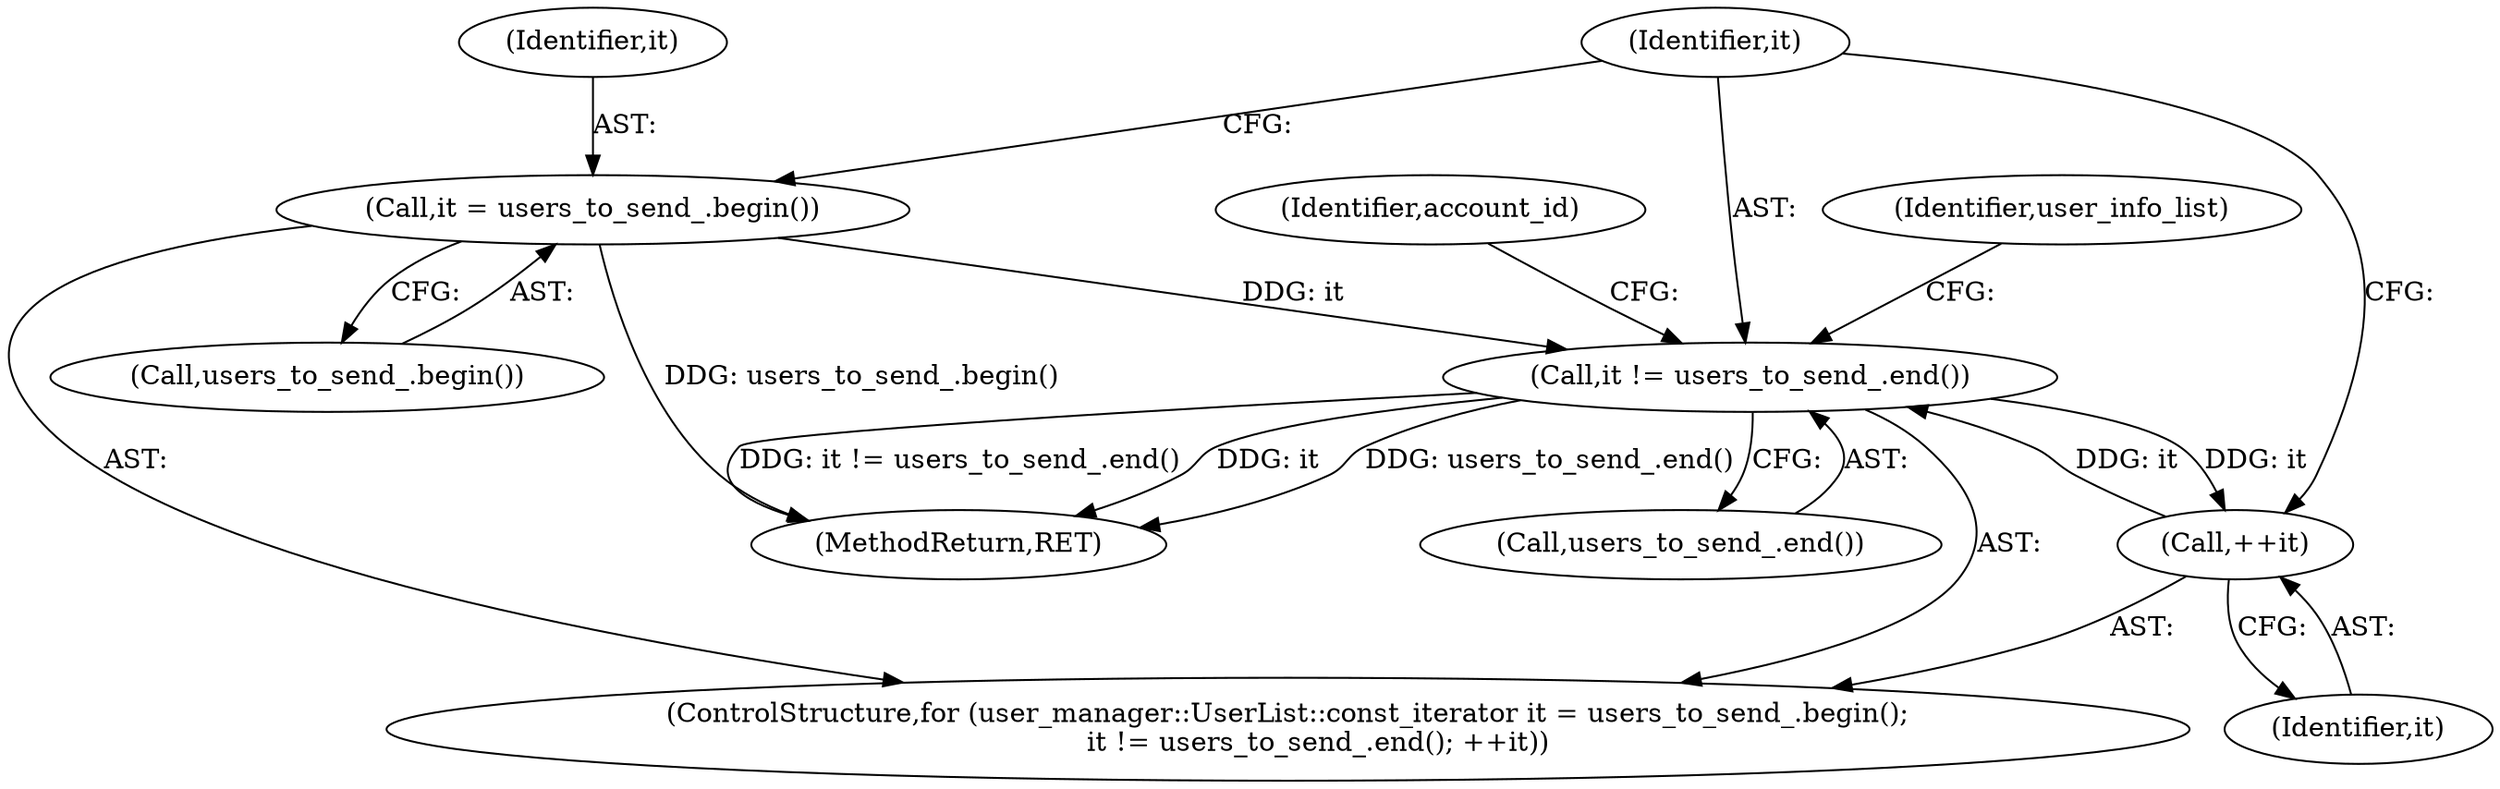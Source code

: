 digraph "1_Chrome_c66b1fc49870c514b1c1e8b53498153176d7ec2b_6@API" {
"1000127" [label="(Call,it != users_to_send_.end())"];
"1000124" [label="(Call,it = users_to_send_.begin())"];
"1000130" [label="(Call,++it)"];
"1000127" [label="(Call,it != users_to_send_.end())"];
"1000126" [label="(Call,users_to_send_.begin())"];
"1000124" [label="(Call,it = users_to_send_.begin())"];
"1000128" [label="(Identifier,it)"];
"1000127" [label="(Call,it != users_to_send_.end())"];
"1000125" [label="(Identifier,it)"];
"1000130" [label="(Call,++it)"];
"1000129" [label="(Call,users_to_send_.end())"];
"1000219" [label="(MethodReturn,RET)"];
"1000131" [label="(Identifier,it)"];
"1000135" [label="(Identifier,account_id)"];
"1000122" [label="(ControlStructure,for (user_manager::UserList::const_iterator it = users_to_send_.begin();\n       it != users_to_send_.end(); ++it))"];
"1000218" [label="(Identifier,user_info_list)"];
"1000127" -> "1000122"  [label="AST: "];
"1000127" -> "1000129"  [label="CFG: "];
"1000128" -> "1000127"  [label="AST: "];
"1000129" -> "1000127"  [label="AST: "];
"1000135" -> "1000127"  [label="CFG: "];
"1000218" -> "1000127"  [label="CFG: "];
"1000127" -> "1000219"  [label="DDG: users_to_send_.end()"];
"1000127" -> "1000219"  [label="DDG: it != users_to_send_.end()"];
"1000127" -> "1000219"  [label="DDG: it"];
"1000124" -> "1000127"  [label="DDG: it"];
"1000130" -> "1000127"  [label="DDG: it"];
"1000127" -> "1000130"  [label="DDG: it"];
"1000124" -> "1000122"  [label="AST: "];
"1000124" -> "1000126"  [label="CFG: "];
"1000125" -> "1000124"  [label="AST: "];
"1000126" -> "1000124"  [label="AST: "];
"1000128" -> "1000124"  [label="CFG: "];
"1000124" -> "1000219"  [label="DDG: users_to_send_.begin()"];
"1000130" -> "1000122"  [label="AST: "];
"1000130" -> "1000131"  [label="CFG: "];
"1000131" -> "1000130"  [label="AST: "];
"1000128" -> "1000130"  [label="CFG: "];
}
